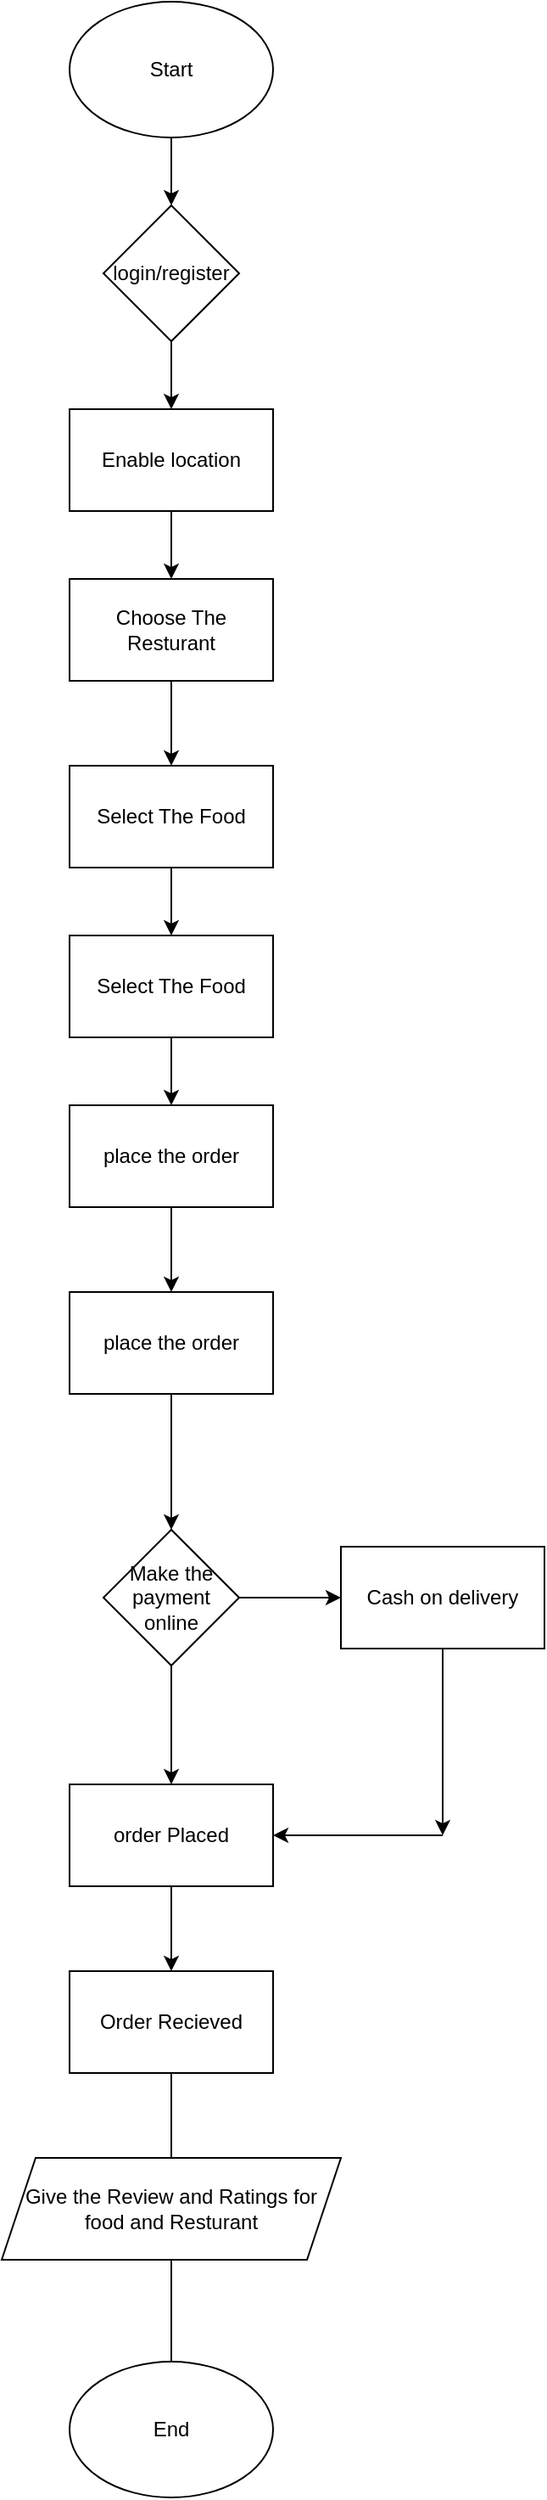 <mxfile version="28.1.1">
  <diagram name="Page-1" id="BoRXx4TaXcmY5YX_rO46">
    <mxGraphModel dx="1042" dy="527" grid="1" gridSize="10" guides="1" tooltips="1" connect="1" arrows="1" fold="1" page="1" pageScale="1" pageWidth="850" pageHeight="1100" math="0" shadow="0">
      <root>
        <mxCell id="0" />
        <mxCell id="1" parent="0" />
        <mxCell id="29lqjo6UiSZvgzMXioNH-7" value="" style="edgeStyle=orthogonalEdgeStyle;rounded=0;orthogonalLoop=1;jettySize=auto;html=1;" edge="1" parent="1" source="29lqjo6UiSZvgzMXioNH-3">
          <mxGeometry relative="1" as="geometry">
            <mxPoint x="380" y="130" as="targetPoint" />
          </mxGeometry>
        </mxCell>
        <mxCell id="29lqjo6UiSZvgzMXioNH-3" value="Start" style="ellipse;whiteSpace=wrap;html=1;" vertex="1" parent="1">
          <mxGeometry x="320" y="10" width="120" height="80" as="geometry" />
        </mxCell>
        <mxCell id="29lqjo6UiSZvgzMXioNH-12" value="" style="edgeStyle=orthogonalEdgeStyle;rounded=0;orthogonalLoop=1;jettySize=auto;html=1;" edge="1" parent="1" source="29lqjo6UiSZvgzMXioNH-10">
          <mxGeometry relative="1" as="geometry">
            <mxPoint x="380" y="250" as="targetPoint" />
          </mxGeometry>
        </mxCell>
        <mxCell id="29lqjo6UiSZvgzMXioNH-10" value="login/register" style="rhombus;whiteSpace=wrap;html=1;" vertex="1" parent="1">
          <mxGeometry x="340" y="130" width="80" height="80" as="geometry" />
        </mxCell>
        <mxCell id="29lqjo6UiSZvgzMXioNH-14" value="" style="edgeStyle=orthogonalEdgeStyle;rounded=0;orthogonalLoop=1;jettySize=auto;html=1;" edge="1" parent="1" source="29lqjo6UiSZvgzMXioNH-11" target="29lqjo6UiSZvgzMXioNH-13">
          <mxGeometry relative="1" as="geometry" />
        </mxCell>
        <mxCell id="29lqjo6UiSZvgzMXioNH-11" value="Enable location" style="whiteSpace=wrap;html=1;" vertex="1" parent="1">
          <mxGeometry x="320" y="250" width="120" height="60" as="geometry" />
        </mxCell>
        <mxCell id="29lqjo6UiSZvgzMXioNH-16" value="" style="edgeStyle=orthogonalEdgeStyle;rounded=0;orthogonalLoop=1;jettySize=auto;html=1;" edge="1" parent="1" source="29lqjo6UiSZvgzMXioNH-13" target="29lqjo6UiSZvgzMXioNH-15">
          <mxGeometry relative="1" as="geometry" />
        </mxCell>
        <mxCell id="29lqjo6UiSZvgzMXioNH-13" value="Choose The Resturant" style="whiteSpace=wrap;html=1;" vertex="1" parent="1">
          <mxGeometry x="320" y="350" width="120" height="60" as="geometry" />
        </mxCell>
        <mxCell id="29lqjo6UiSZvgzMXioNH-18" value="" style="edgeStyle=orthogonalEdgeStyle;rounded=0;orthogonalLoop=1;jettySize=auto;html=1;" edge="1" parent="1" source="29lqjo6UiSZvgzMXioNH-15" target="29lqjo6UiSZvgzMXioNH-17">
          <mxGeometry relative="1" as="geometry" />
        </mxCell>
        <mxCell id="29lqjo6UiSZvgzMXioNH-15" value="Select The Food" style="whiteSpace=wrap;html=1;" vertex="1" parent="1">
          <mxGeometry x="320" y="460" width="120" height="60" as="geometry" />
        </mxCell>
        <mxCell id="29lqjo6UiSZvgzMXioNH-20" value="" style="edgeStyle=orthogonalEdgeStyle;rounded=0;orthogonalLoop=1;jettySize=auto;html=1;" edge="1" parent="1" source="29lqjo6UiSZvgzMXioNH-17" target="29lqjo6UiSZvgzMXioNH-19">
          <mxGeometry relative="1" as="geometry" />
        </mxCell>
        <mxCell id="29lqjo6UiSZvgzMXioNH-17" value="Select The Food" style="whiteSpace=wrap;html=1;" vertex="1" parent="1">
          <mxGeometry x="320" y="560" width="120" height="60" as="geometry" />
        </mxCell>
        <mxCell id="29lqjo6UiSZvgzMXioNH-22" value="" style="edgeStyle=orthogonalEdgeStyle;rounded=0;orthogonalLoop=1;jettySize=auto;html=1;" edge="1" parent="1" source="29lqjo6UiSZvgzMXioNH-19" target="29lqjo6UiSZvgzMXioNH-21">
          <mxGeometry relative="1" as="geometry" />
        </mxCell>
        <mxCell id="29lqjo6UiSZvgzMXioNH-19" value="place the order" style="whiteSpace=wrap;html=1;" vertex="1" parent="1">
          <mxGeometry x="320" y="660" width="120" height="60" as="geometry" />
        </mxCell>
        <mxCell id="29lqjo6UiSZvgzMXioNH-24" value="" style="edgeStyle=orthogonalEdgeStyle;rounded=0;orthogonalLoop=1;jettySize=auto;html=1;" edge="1" parent="1" source="29lqjo6UiSZvgzMXioNH-21">
          <mxGeometry relative="1" as="geometry">
            <mxPoint x="380" y="910" as="targetPoint" />
          </mxGeometry>
        </mxCell>
        <mxCell id="29lqjo6UiSZvgzMXioNH-21" value="place the order" style="whiteSpace=wrap;html=1;" vertex="1" parent="1">
          <mxGeometry x="320" y="770" width="120" height="60" as="geometry" />
        </mxCell>
        <mxCell id="29lqjo6UiSZvgzMXioNH-27" value="" style="edgeStyle=orthogonalEdgeStyle;rounded=0;orthogonalLoop=1;jettySize=auto;html=1;" edge="1" parent="1" source="29lqjo6UiSZvgzMXioNH-25" target="29lqjo6UiSZvgzMXioNH-26">
          <mxGeometry relative="1" as="geometry" />
        </mxCell>
        <mxCell id="29lqjo6UiSZvgzMXioNH-29" value="" style="edgeStyle=orthogonalEdgeStyle;rounded=0;orthogonalLoop=1;jettySize=auto;html=1;" edge="1" parent="1" source="29lqjo6UiSZvgzMXioNH-25" target="29lqjo6UiSZvgzMXioNH-28">
          <mxGeometry relative="1" as="geometry" />
        </mxCell>
        <mxCell id="29lqjo6UiSZvgzMXioNH-25" value="Make the payment online" style="rhombus;whiteSpace=wrap;html=1;" vertex="1" parent="1">
          <mxGeometry x="340" y="910" width="80" height="80" as="geometry" />
        </mxCell>
        <mxCell id="29lqjo6UiSZvgzMXioNH-26" value="Cash on delivery" style="whiteSpace=wrap;html=1;" vertex="1" parent="1">
          <mxGeometry x="480" y="920" width="120" height="60" as="geometry" />
        </mxCell>
        <mxCell id="29lqjo6UiSZvgzMXioNH-33" value="" style="edgeStyle=orthogonalEdgeStyle;rounded=0;orthogonalLoop=1;jettySize=auto;html=1;" edge="1" parent="1" source="29lqjo6UiSZvgzMXioNH-28" target="29lqjo6UiSZvgzMXioNH-32">
          <mxGeometry relative="1" as="geometry" />
        </mxCell>
        <mxCell id="29lqjo6UiSZvgzMXioNH-28" value="order Placed" style="whiteSpace=wrap;html=1;" vertex="1" parent="1">
          <mxGeometry x="320" y="1060" width="120" height="60" as="geometry" />
        </mxCell>
        <mxCell id="29lqjo6UiSZvgzMXioNH-30" value="" style="endArrow=classic;html=1;rounded=0;exitX=0.5;exitY=1;exitDx=0;exitDy=0;" edge="1" parent="1" source="29lqjo6UiSZvgzMXioNH-26">
          <mxGeometry width="50" height="50" relative="1" as="geometry">
            <mxPoint x="540" y="1030" as="sourcePoint" />
            <mxPoint x="540" y="1090" as="targetPoint" />
          </mxGeometry>
        </mxCell>
        <mxCell id="29lqjo6UiSZvgzMXioNH-31" value="" style="endArrow=classic;html=1;rounded=0;entryX=1;entryY=0.5;entryDx=0;entryDy=0;" edge="1" parent="1" target="29lqjo6UiSZvgzMXioNH-28">
          <mxGeometry width="50" height="50" relative="1" as="geometry">
            <mxPoint x="540" y="1090" as="sourcePoint" />
            <mxPoint x="450" y="1090" as="targetPoint" />
          </mxGeometry>
        </mxCell>
        <mxCell id="29lqjo6UiSZvgzMXioNH-35" value="" style="edgeStyle=orthogonalEdgeStyle;rounded=0;orthogonalLoop=1;jettySize=auto;html=1;" edge="1" parent="1" source="29lqjo6UiSZvgzMXioNH-32">
          <mxGeometry relative="1" as="geometry">
            <mxPoint x="380" y="1340" as="targetPoint" />
          </mxGeometry>
        </mxCell>
        <mxCell id="29lqjo6UiSZvgzMXioNH-32" value="Order Recieved" style="whiteSpace=wrap;html=1;" vertex="1" parent="1">
          <mxGeometry x="320" y="1170" width="120" height="60" as="geometry" />
        </mxCell>
        <mxCell id="29lqjo6UiSZvgzMXioNH-38" value="" style="edgeStyle=orthogonalEdgeStyle;rounded=0;orthogonalLoop=1;jettySize=auto;html=1;" edge="1" parent="1" source="29lqjo6UiSZvgzMXioNH-36">
          <mxGeometry relative="1" as="geometry">
            <mxPoint x="380" y="1420" as="targetPoint" />
          </mxGeometry>
        </mxCell>
        <mxCell id="29lqjo6UiSZvgzMXioNH-36" value="Give the Review and Ratings for food and Resturant" style="shape=parallelogram;perimeter=parallelogramPerimeter;whiteSpace=wrap;html=1;fixedSize=1;" vertex="1" parent="1">
          <mxGeometry x="280" y="1280" width="200" height="60" as="geometry" />
        </mxCell>
        <mxCell id="29lqjo6UiSZvgzMXioNH-39" value="End" style="ellipse;whiteSpace=wrap;html=1;" vertex="1" parent="1">
          <mxGeometry x="320" y="1400" width="120" height="80" as="geometry" />
        </mxCell>
      </root>
    </mxGraphModel>
  </diagram>
</mxfile>
